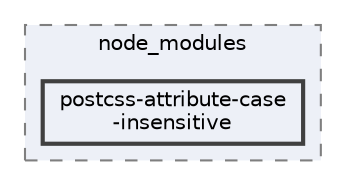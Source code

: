 digraph "pkiclassroomrescheduler/src/main/frontend/node_modules/postcss-attribute-case-insensitive"
{
 // LATEX_PDF_SIZE
  bgcolor="transparent";
  edge [fontname=Helvetica,fontsize=10,labelfontname=Helvetica,labelfontsize=10];
  node [fontname=Helvetica,fontsize=10,shape=box,height=0.2,width=0.4];
  compound=true
  subgraph clusterdir_72953eda66ccb3a2722c28e1c3e6c23b {
    graph [ bgcolor="#edf0f7", pencolor="grey50", label="node_modules", fontname=Helvetica,fontsize=10 style="filled,dashed", URL="dir_72953eda66ccb3a2722c28e1c3e6c23b.html",tooltip=""]
  dir_54795d190cec2eba789e3c23a434a7ed [label="postcss-attribute-case\l-insensitive", fillcolor="#edf0f7", color="grey25", style="filled,bold", URL="dir_54795d190cec2eba789e3c23a434a7ed.html",tooltip=""];
  }
}
